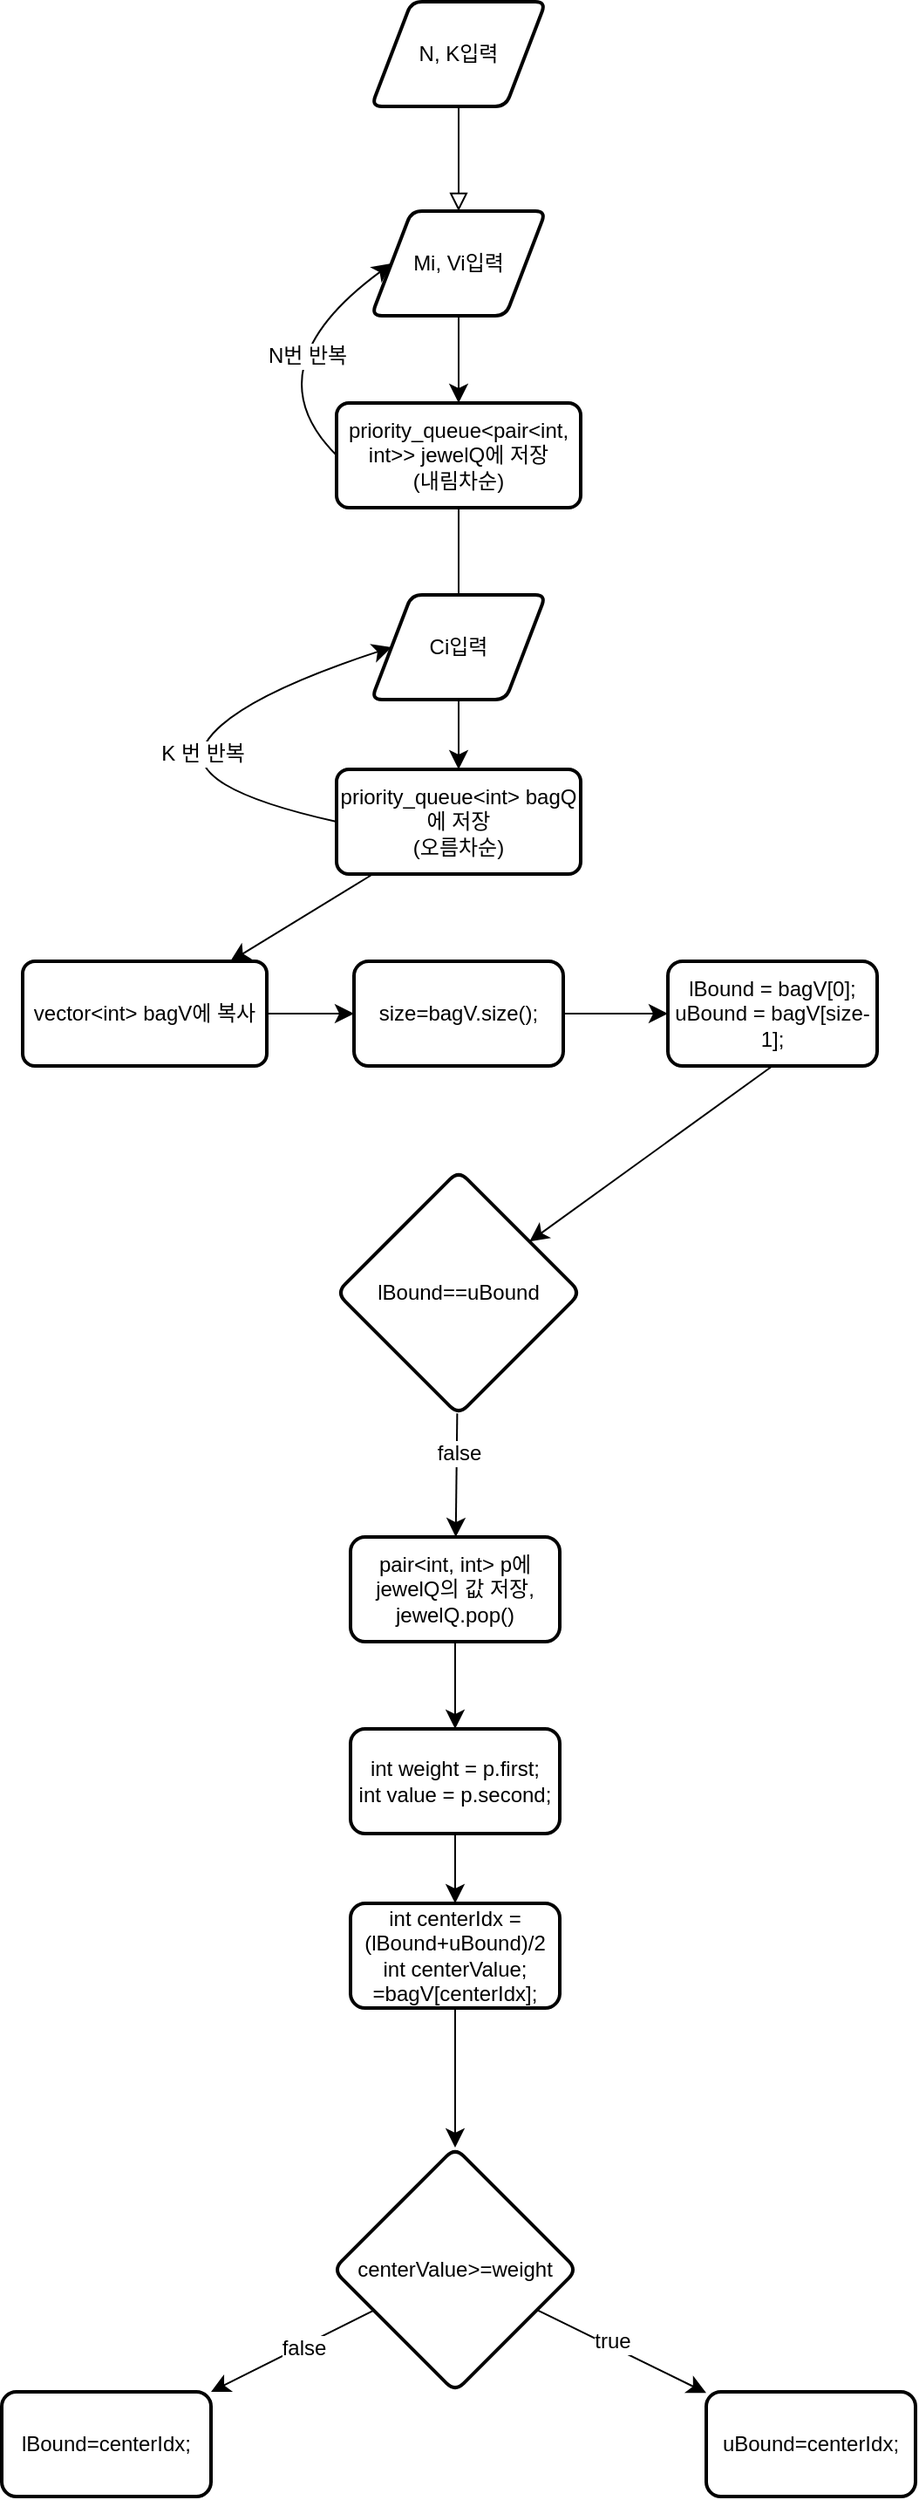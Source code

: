<mxfile version="26.1.0">
  <diagram id="C5RBs43oDa-KdzZeNtuy" name="Page-1">
    <mxGraphModel dx="1539" dy="829" grid="1" gridSize="10" guides="1" tooltips="1" connect="1" arrows="1" fold="1" page="1" pageScale="1" pageWidth="827" pageHeight="1169" math="0" shadow="0">
      <root>
        <mxCell id="WIyWlLk6GJQsqaUBKTNV-0" />
        <mxCell id="WIyWlLk6GJQsqaUBKTNV-1" parent="WIyWlLk6GJQsqaUBKTNV-0" />
        <mxCell id="WIyWlLk6GJQsqaUBKTNV-2" value="" style="rounded=0;html=1;jettySize=auto;orthogonalLoop=1;fontSize=11;endArrow=block;endFill=0;endSize=8;strokeWidth=1;shadow=0;labelBackgroundColor=none;edgeStyle=orthogonalEdgeStyle;exitX=0.5;exitY=1;exitDx=0;exitDy=0;" parent="WIyWlLk6GJQsqaUBKTNV-1" source="aVt2vzoBWSsh6XXuhico-0" edge="1">
          <mxGeometry relative="1" as="geometry">
            <mxPoint x="220" y="110" as="sourcePoint" />
            <mxPoint x="210" y="170" as="targetPoint" />
          </mxGeometry>
        </mxCell>
        <mxCell id="aVt2vzoBWSsh6XXuhico-0" value="N, K입력" style="shape=parallelogram;html=1;strokeWidth=2;perimeter=parallelogramPerimeter;whiteSpace=wrap;rounded=1;arcSize=12;size=0.23;" parent="WIyWlLk6GJQsqaUBKTNV-1" vertex="1">
          <mxGeometry x="160" y="50" width="100" height="60" as="geometry" />
        </mxCell>
        <mxCell id="aVt2vzoBWSsh6XXuhico-1" value="Mi, Vi입력" style="shape=parallelogram;html=1;strokeWidth=2;perimeter=parallelogramPerimeter;whiteSpace=wrap;rounded=1;arcSize=12;size=0.23;" parent="WIyWlLk6GJQsqaUBKTNV-1" vertex="1">
          <mxGeometry x="160" y="170" width="100" height="60" as="geometry" />
        </mxCell>
        <mxCell id="aVt2vzoBWSsh6XXuhico-2" style="edgeStyle=none;curved=1;rounded=0;orthogonalLoop=1;jettySize=auto;html=1;entryX=0.5;entryY=0;entryDx=0;entryDy=0;fontSize=12;startSize=8;endSize=8;" parent="WIyWlLk6GJQsqaUBKTNV-1" source="aVt2vzoBWSsh6XXuhico-1" target="aVt2vzoBWSsh6XXuhico-1" edge="1">
          <mxGeometry relative="1" as="geometry" />
        </mxCell>
        <mxCell id="aVt2vzoBWSsh6XXuhico-3" value="" style="endArrow=classic;html=1;rounded=0;fontSize=12;startSize=8;endSize=8;curved=1;exitX=0.5;exitY=1;exitDx=0;exitDy=0;" parent="WIyWlLk6GJQsqaUBKTNV-1" source="aVt2vzoBWSsh6XXuhico-1" target="aVt2vzoBWSsh6XXuhico-4" edge="1">
          <mxGeometry width="50" height="50" relative="1" as="geometry">
            <mxPoint x="250" y="450" as="sourcePoint" />
            <mxPoint x="210" y="290" as="targetPoint" />
          </mxGeometry>
        </mxCell>
        <mxCell id="aVt2vzoBWSsh6XXuhico-14" value="" style="edgeStyle=none;curved=1;rounded=0;orthogonalLoop=1;jettySize=auto;html=1;fontSize=12;startSize=8;endSize=8;" parent="WIyWlLk6GJQsqaUBKTNV-1" source="aVt2vzoBWSsh6XXuhico-4" target="aVt2vzoBWSsh6XXuhico-8" edge="1">
          <mxGeometry relative="1" as="geometry" />
        </mxCell>
        <mxCell id="aVt2vzoBWSsh6XXuhico-4" value="priority_queue&amp;lt;pair&amp;lt;int, int&amp;gt;&amp;gt; jewelQ에 저장&lt;div&gt;(내림차순)&lt;/div&gt;" style="rounded=1;whiteSpace=wrap;html=1;absoluteArcSize=1;arcSize=14;strokeWidth=2;" parent="WIyWlLk6GJQsqaUBKTNV-1" vertex="1">
          <mxGeometry x="140" y="280" width="140" height="60" as="geometry" />
        </mxCell>
        <mxCell id="aVt2vzoBWSsh6XXuhico-5" value="" style="endArrow=classic;html=1;rounded=0;fontSize=12;startSize=8;endSize=8;curved=1;exitX=0;exitY=0.5;exitDx=0;exitDy=0;entryX=0;entryY=0.5;entryDx=0;entryDy=0;" parent="WIyWlLk6GJQsqaUBKTNV-1" source="aVt2vzoBWSsh6XXuhico-4" target="aVt2vzoBWSsh6XXuhico-1" edge="1">
          <mxGeometry width="50" height="50" relative="1" as="geometry">
            <mxPoint x="250" y="450" as="sourcePoint" />
            <mxPoint x="300" y="400" as="targetPoint" />
            <Array as="points">
              <mxPoint x="90" y="260" />
            </Array>
          </mxGeometry>
        </mxCell>
        <mxCell id="aVt2vzoBWSsh6XXuhico-6" value="N번 반복" style="edgeLabel;html=1;align=center;verticalAlign=middle;resizable=0;points=[];fontSize=12;" parent="aVt2vzoBWSsh6XXuhico-5" vertex="1" connectable="0">
          <mxGeometry x="0.18" y="-14" relative="1" as="geometry">
            <mxPoint as="offset" />
          </mxGeometry>
        </mxCell>
        <mxCell id="aVt2vzoBWSsh6XXuhico-7" value="Ci입력" style="shape=parallelogram;html=1;strokeWidth=2;perimeter=parallelogramPerimeter;whiteSpace=wrap;rounded=1;arcSize=12;size=0.23;" parent="WIyWlLk6GJQsqaUBKTNV-1" vertex="1">
          <mxGeometry x="160" y="390" width="100" height="60" as="geometry" />
        </mxCell>
        <mxCell id="aVt2vzoBWSsh6XXuhico-16" value="" style="edgeStyle=none;curved=1;rounded=0;orthogonalLoop=1;jettySize=auto;html=1;fontSize=12;startSize=8;endSize=8;exitX=0;exitY=0.5;exitDx=0;exitDy=0;entryX=0;entryY=0.5;entryDx=0;entryDy=0;" parent="WIyWlLk6GJQsqaUBKTNV-1" source="aVt2vzoBWSsh6XXuhico-8" target="aVt2vzoBWSsh6XXuhico-7" edge="1">
          <mxGeometry relative="1" as="geometry">
            <mxPoint x="40" y="450" as="targetPoint" />
            <Array as="points">
              <mxPoint x="50" y="500" />
              <mxPoint x="80" y="450" />
            </Array>
          </mxGeometry>
        </mxCell>
        <mxCell id="aVt2vzoBWSsh6XXuhico-17" value="K 번 반복" style="edgeLabel;html=1;align=center;verticalAlign=middle;resizable=0;points=[];fontSize=12;" parent="aVt2vzoBWSsh6XXuhico-16" vertex="1" connectable="0">
          <mxGeometry x="-0.067" y="-1" relative="1" as="geometry">
            <mxPoint as="offset" />
          </mxGeometry>
        </mxCell>
        <mxCell id="zxKMOG43wpWFCFqfE0aL-0" value="" style="edgeStyle=none;curved=1;rounded=0;orthogonalLoop=1;jettySize=auto;html=1;fontSize=12;startSize=8;endSize=8;" edge="1" parent="WIyWlLk6GJQsqaUBKTNV-1" source="aVt2vzoBWSsh6XXuhico-8" target="aVt2vzoBWSsh6XXuhico-18">
          <mxGeometry relative="1" as="geometry" />
        </mxCell>
        <mxCell id="aVt2vzoBWSsh6XXuhico-8" value="priority_queue&amp;lt;int&amp;gt; bagQ에 저장&lt;div&gt;(오름차순)&lt;/div&gt;" style="rounded=1;whiteSpace=wrap;html=1;absoluteArcSize=1;arcSize=14;strokeWidth=2;" parent="WIyWlLk6GJQsqaUBKTNV-1" vertex="1">
          <mxGeometry x="140" y="490" width="140" height="60" as="geometry" />
        </mxCell>
        <mxCell id="aVt2vzoBWSsh6XXuhico-18" value="vector&amp;lt;int&amp;gt; bagV에 복사" style="rounded=1;whiteSpace=wrap;html=1;absoluteArcSize=1;arcSize=14;strokeWidth=2;" parent="WIyWlLk6GJQsqaUBKTNV-1" vertex="1">
          <mxGeometry x="-40" y="600" width="140" height="60" as="geometry" />
        </mxCell>
        <mxCell id="zxKMOG43wpWFCFqfE0aL-30" style="edgeStyle=none;curved=1;rounded=0;orthogonalLoop=1;jettySize=auto;html=1;exitX=0.5;exitY=1;exitDx=0;exitDy=0;fontSize=12;startSize=8;endSize=8;" edge="1" parent="WIyWlLk6GJQsqaUBKTNV-1" source="zxKMOG43wpWFCFqfE0aL-1" target="zxKMOG43wpWFCFqfE0aL-3">
          <mxGeometry relative="1" as="geometry" />
        </mxCell>
        <mxCell id="zxKMOG43wpWFCFqfE0aL-1" value="pair&amp;lt;int, int&amp;gt; p에 jewelQ의 값 저장, jewelQ.pop()" style="whiteSpace=wrap;html=1;rounded=1;arcSize=14;strokeWidth=2;" vertex="1" parent="WIyWlLk6GJQsqaUBKTNV-1">
          <mxGeometry x="148" y="930" width="120" height="60" as="geometry" />
        </mxCell>
        <mxCell id="zxKMOG43wpWFCFqfE0aL-19" value="" style="edgeStyle=none;curved=1;rounded=0;orthogonalLoop=1;jettySize=auto;html=1;fontSize=12;startSize=8;endSize=8;entryX=0.5;entryY=0;entryDx=0;entryDy=0;" edge="1" parent="WIyWlLk6GJQsqaUBKTNV-1" source="zxKMOG43wpWFCFqfE0aL-3" target="zxKMOG43wpWFCFqfE0aL-10">
          <mxGeometry relative="1" as="geometry">
            <mxPoint x="208" y="1220" as="targetPoint" />
          </mxGeometry>
        </mxCell>
        <mxCell id="zxKMOG43wpWFCFqfE0aL-3" value="int weight = p.first;&lt;div&gt;int value = p.second;&lt;/div&gt;" style="whiteSpace=wrap;html=1;rounded=1;arcSize=14;strokeWidth=2;" vertex="1" parent="WIyWlLk6GJQsqaUBKTNV-1">
          <mxGeometry x="148" y="1040" width="120" height="60" as="geometry" />
        </mxCell>
        <mxCell id="zxKMOG43wpWFCFqfE0aL-15" value="" style="edgeStyle=none;curved=1;rounded=0;orthogonalLoop=1;jettySize=auto;html=1;fontSize=12;startSize=8;endSize=8;" edge="1" parent="WIyWlLk6GJQsqaUBKTNV-1" source="zxKMOG43wpWFCFqfE0aL-10" target="zxKMOG43wpWFCFqfE0aL-14">
          <mxGeometry relative="1" as="geometry" />
        </mxCell>
        <mxCell id="zxKMOG43wpWFCFqfE0aL-10" value="int centerIdx = (lBound+uBound)/2&lt;div&gt;int centerValue; =bagV[centerIdx];&lt;/div&gt;" style="whiteSpace=wrap;html=1;rounded=1;arcSize=14;strokeWidth=2;" vertex="1" parent="WIyWlLk6GJQsqaUBKTNV-1">
          <mxGeometry x="148" y="1140" width="120" height="60" as="geometry" />
        </mxCell>
        <mxCell id="zxKMOG43wpWFCFqfE0aL-32" value="" style="edgeStyle=none;curved=1;rounded=0;orthogonalLoop=1;jettySize=auto;html=1;fontSize=12;startSize=8;endSize=8;" edge="1" parent="WIyWlLk6GJQsqaUBKTNV-1" source="zxKMOG43wpWFCFqfE0aL-14" target="zxKMOG43wpWFCFqfE0aL-31">
          <mxGeometry relative="1" as="geometry" />
        </mxCell>
        <mxCell id="zxKMOG43wpWFCFqfE0aL-33" value="true" style="edgeLabel;html=1;align=center;verticalAlign=middle;resizable=0;points=[];fontSize=12;" vertex="1" connectable="0" parent="zxKMOG43wpWFCFqfE0aL-32">
          <mxGeometry x="-0.141" y="3" relative="1" as="geometry">
            <mxPoint as="offset" />
          </mxGeometry>
        </mxCell>
        <mxCell id="zxKMOG43wpWFCFqfE0aL-35" value="" style="edgeStyle=none;curved=1;rounded=0;orthogonalLoop=1;jettySize=auto;html=1;fontSize=12;startSize=8;endSize=8;" edge="1" parent="WIyWlLk6GJQsqaUBKTNV-1" source="zxKMOG43wpWFCFqfE0aL-14" target="zxKMOG43wpWFCFqfE0aL-34">
          <mxGeometry relative="1" as="geometry" />
        </mxCell>
        <mxCell id="zxKMOG43wpWFCFqfE0aL-36" value="false" style="edgeLabel;html=1;align=center;verticalAlign=middle;resizable=0;points=[];fontSize=12;" vertex="1" connectable="0" parent="zxKMOG43wpWFCFqfE0aL-35">
          <mxGeometry x="-0.125" y="1" relative="1" as="geometry">
            <mxPoint as="offset" />
          </mxGeometry>
        </mxCell>
        <mxCell id="zxKMOG43wpWFCFqfE0aL-14" value="centerValue&amp;gt;=weight" style="rhombus;whiteSpace=wrap;html=1;rounded=1;arcSize=14;strokeWidth=2;" vertex="1" parent="WIyWlLk6GJQsqaUBKTNV-1">
          <mxGeometry x="138" y="1280" width="140" height="140" as="geometry" />
        </mxCell>
        <mxCell id="zxKMOG43wpWFCFqfE0aL-18" value="" style="edgeStyle=none;curved=1;rounded=0;orthogonalLoop=1;jettySize=auto;html=1;fontSize=12;startSize=8;endSize=8;" edge="1" parent="WIyWlLk6GJQsqaUBKTNV-1" source="aVt2vzoBWSsh6XXuhico-18" target="zxKMOG43wpWFCFqfE0aL-17">
          <mxGeometry relative="1" as="geometry">
            <mxPoint x="210" y="660" as="sourcePoint" />
            <mxPoint x="210" y="790" as="targetPoint" />
          </mxGeometry>
        </mxCell>
        <mxCell id="zxKMOG43wpWFCFqfE0aL-25" value="" style="edgeStyle=none;curved=1;rounded=0;orthogonalLoop=1;jettySize=auto;html=1;fontSize=12;startSize=8;endSize=8;" edge="1" parent="WIyWlLk6GJQsqaUBKTNV-1" source="zxKMOG43wpWFCFqfE0aL-17" target="zxKMOG43wpWFCFqfE0aL-22">
          <mxGeometry relative="1" as="geometry" />
        </mxCell>
        <mxCell id="zxKMOG43wpWFCFqfE0aL-17" value="size=bagV.size();" style="whiteSpace=wrap;html=1;rounded=1;arcSize=14;strokeWidth=2;" vertex="1" parent="WIyWlLk6GJQsqaUBKTNV-1">
          <mxGeometry x="150" y="600" width="120" height="60" as="geometry" />
        </mxCell>
        <mxCell id="zxKMOG43wpWFCFqfE0aL-29" style="edgeStyle=none;curved=1;rounded=0;orthogonalLoop=1;jettySize=auto;html=1;exitX=0.5;exitY=1;exitDx=0;exitDy=0;fontSize=12;startSize=8;endSize=8;" edge="1" parent="WIyWlLk6GJQsqaUBKTNV-1" source="zxKMOG43wpWFCFqfE0aL-22" target="zxKMOG43wpWFCFqfE0aL-37">
          <mxGeometry relative="1" as="geometry" />
        </mxCell>
        <mxCell id="zxKMOG43wpWFCFqfE0aL-22" value="lBound = bagV[0];&lt;div&gt;uBound = bagV[size-1];&lt;/div&gt;" style="whiteSpace=wrap;html=1;rounded=1;arcSize=14;strokeWidth=2;" vertex="1" parent="WIyWlLk6GJQsqaUBKTNV-1">
          <mxGeometry x="330" y="600" width="120" height="60" as="geometry" />
        </mxCell>
        <mxCell id="zxKMOG43wpWFCFqfE0aL-31" value="uBound=centerIdx;" style="whiteSpace=wrap;html=1;rounded=1;arcSize=14;strokeWidth=2;" vertex="1" parent="WIyWlLk6GJQsqaUBKTNV-1">
          <mxGeometry x="352" y="1420" width="120" height="60" as="geometry" />
        </mxCell>
        <mxCell id="zxKMOG43wpWFCFqfE0aL-34" value="lBound=centerIdx;" style="whiteSpace=wrap;html=1;rounded=1;arcSize=14;strokeWidth=2;" vertex="1" parent="WIyWlLk6GJQsqaUBKTNV-1">
          <mxGeometry x="-52" y="1420" width="120" height="60" as="geometry" />
        </mxCell>
        <mxCell id="zxKMOG43wpWFCFqfE0aL-43" value="" style="edgeStyle=none;curved=1;rounded=0;orthogonalLoop=1;jettySize=auto;html=1;fontSize=12;startSize=8;endSize=8;" edge="1" parent="WIyWlLk6GJQsqaUBKTNV-1" source="zxKMOG43wpWFCFqfE0aL-37" target="zxKMOG43wpWFCFqfE0aL-1">
          <mxGeometry relative="1" as="geometry" />
        </mxCell>
        <mxCell id="zxKMOG43wpWFCFqfE0aL-44" value="false" style="edgeLabel;html=1;align=center;verticalAlign=middle;resizable=0;points=[];fontSize=12;" vertex="1" connectable="0" parent="zxKMOG43wpWFCFqfE0aL-43">
          <mxGeometry x="-0.356" y="1" relative="1" as="geometry">
            <mxPoint as="offset" />
          </mxGeometry>
        </mxCell>
        <mxCell id="zxKMOG43wpWFCFqfE0aL-37" value="lBound==uBound" style="rhombus;whiteSpace=wrap;html=1;rounded=1;arcSize=14;strokeWidth=2;" vertex="1" parent="WIyWlLk6GJQsqaUBKTNV-1">
          <mxGeometry x="140" y="720" width="140" height="140" as="geometry" />
        </mxCell>
      </root>
    </mxGraphModel>
  </diagram>
</mxfile>

